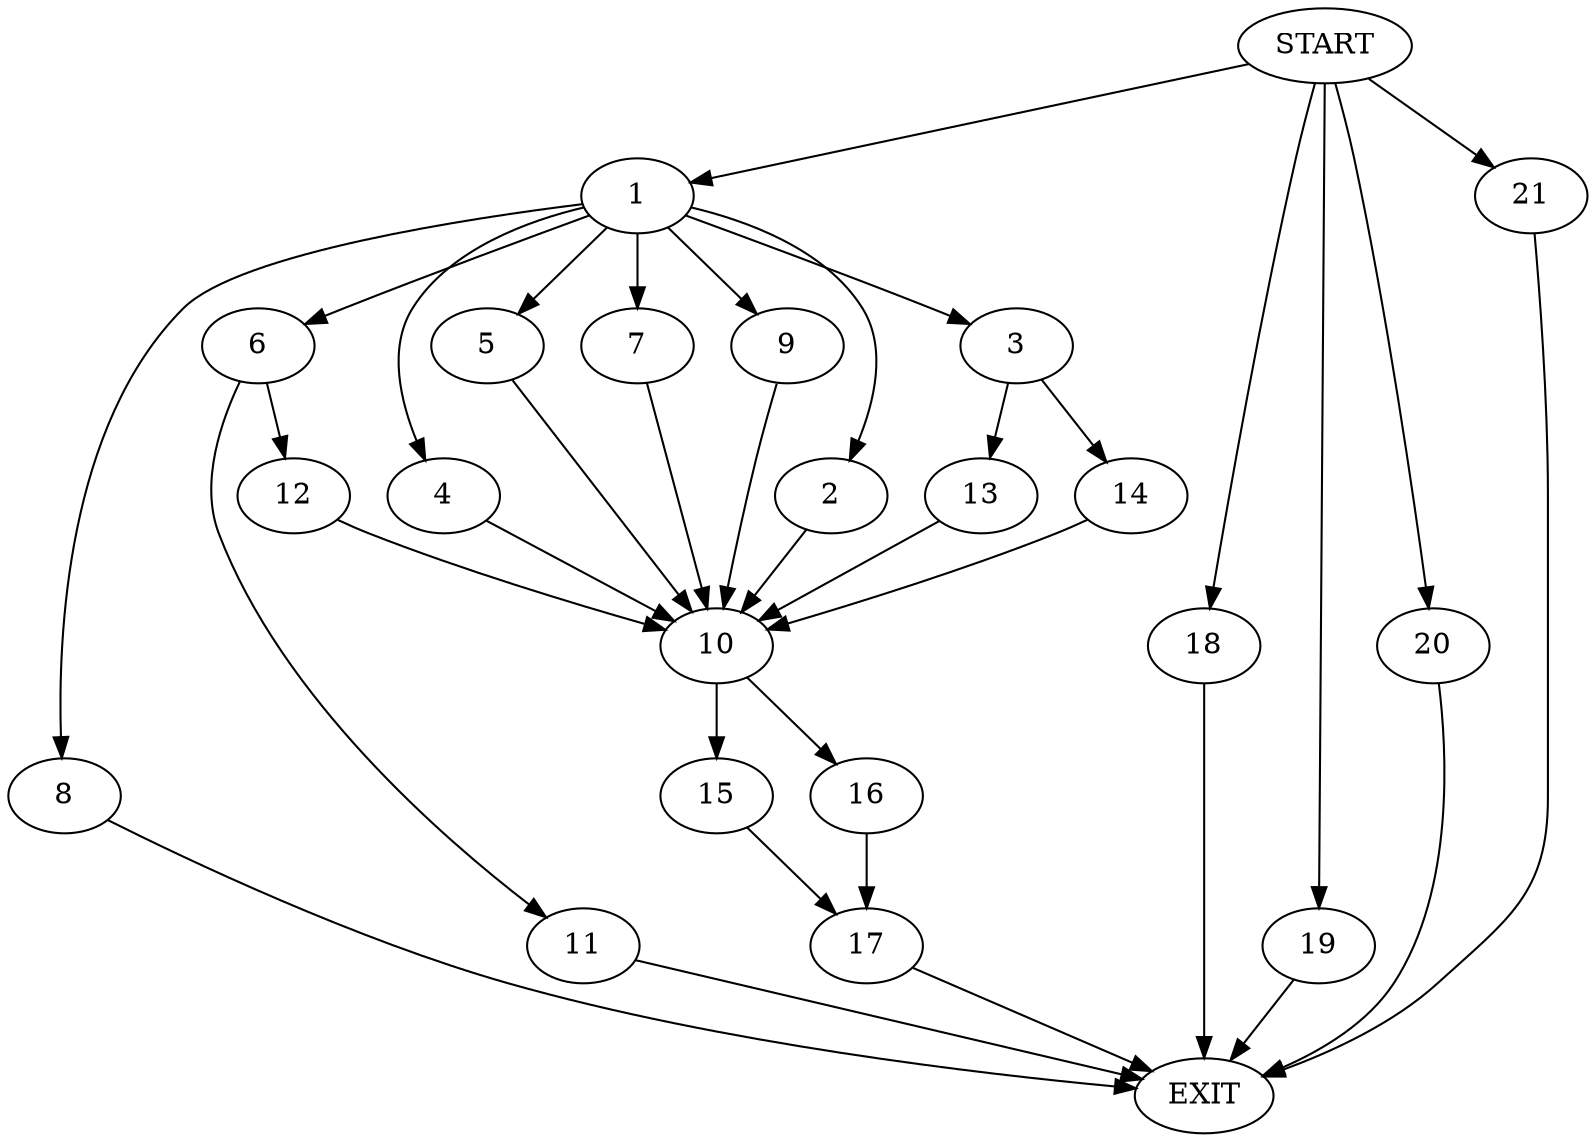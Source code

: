 digraph {
0 [label="START"]
22 [label="EXIT"]
0 -> 1
1 -> 2
1 -> 3
1 -> 4
1 -> 5
1 -> 6
1 -> 7
1 -> 8
1 -> 9
4 -> 10
7 -> 10
2 -> 10
5 -> 10
8 -> 22
6 -> 11
6 -> 12
9 -> 10
3 -> 13
3 -> 14
10 -> 15
10 -> 16
14 -> 10
13 -> 10
11 -> 22
12 -> 10
15 -> 17
16 -> 17
0 -> 18
18 -> 22
0 -> 19
19 -> 22
17 -> 22
0 -> 20
20 -> 22
0 -> 21
21 -> 22
}
